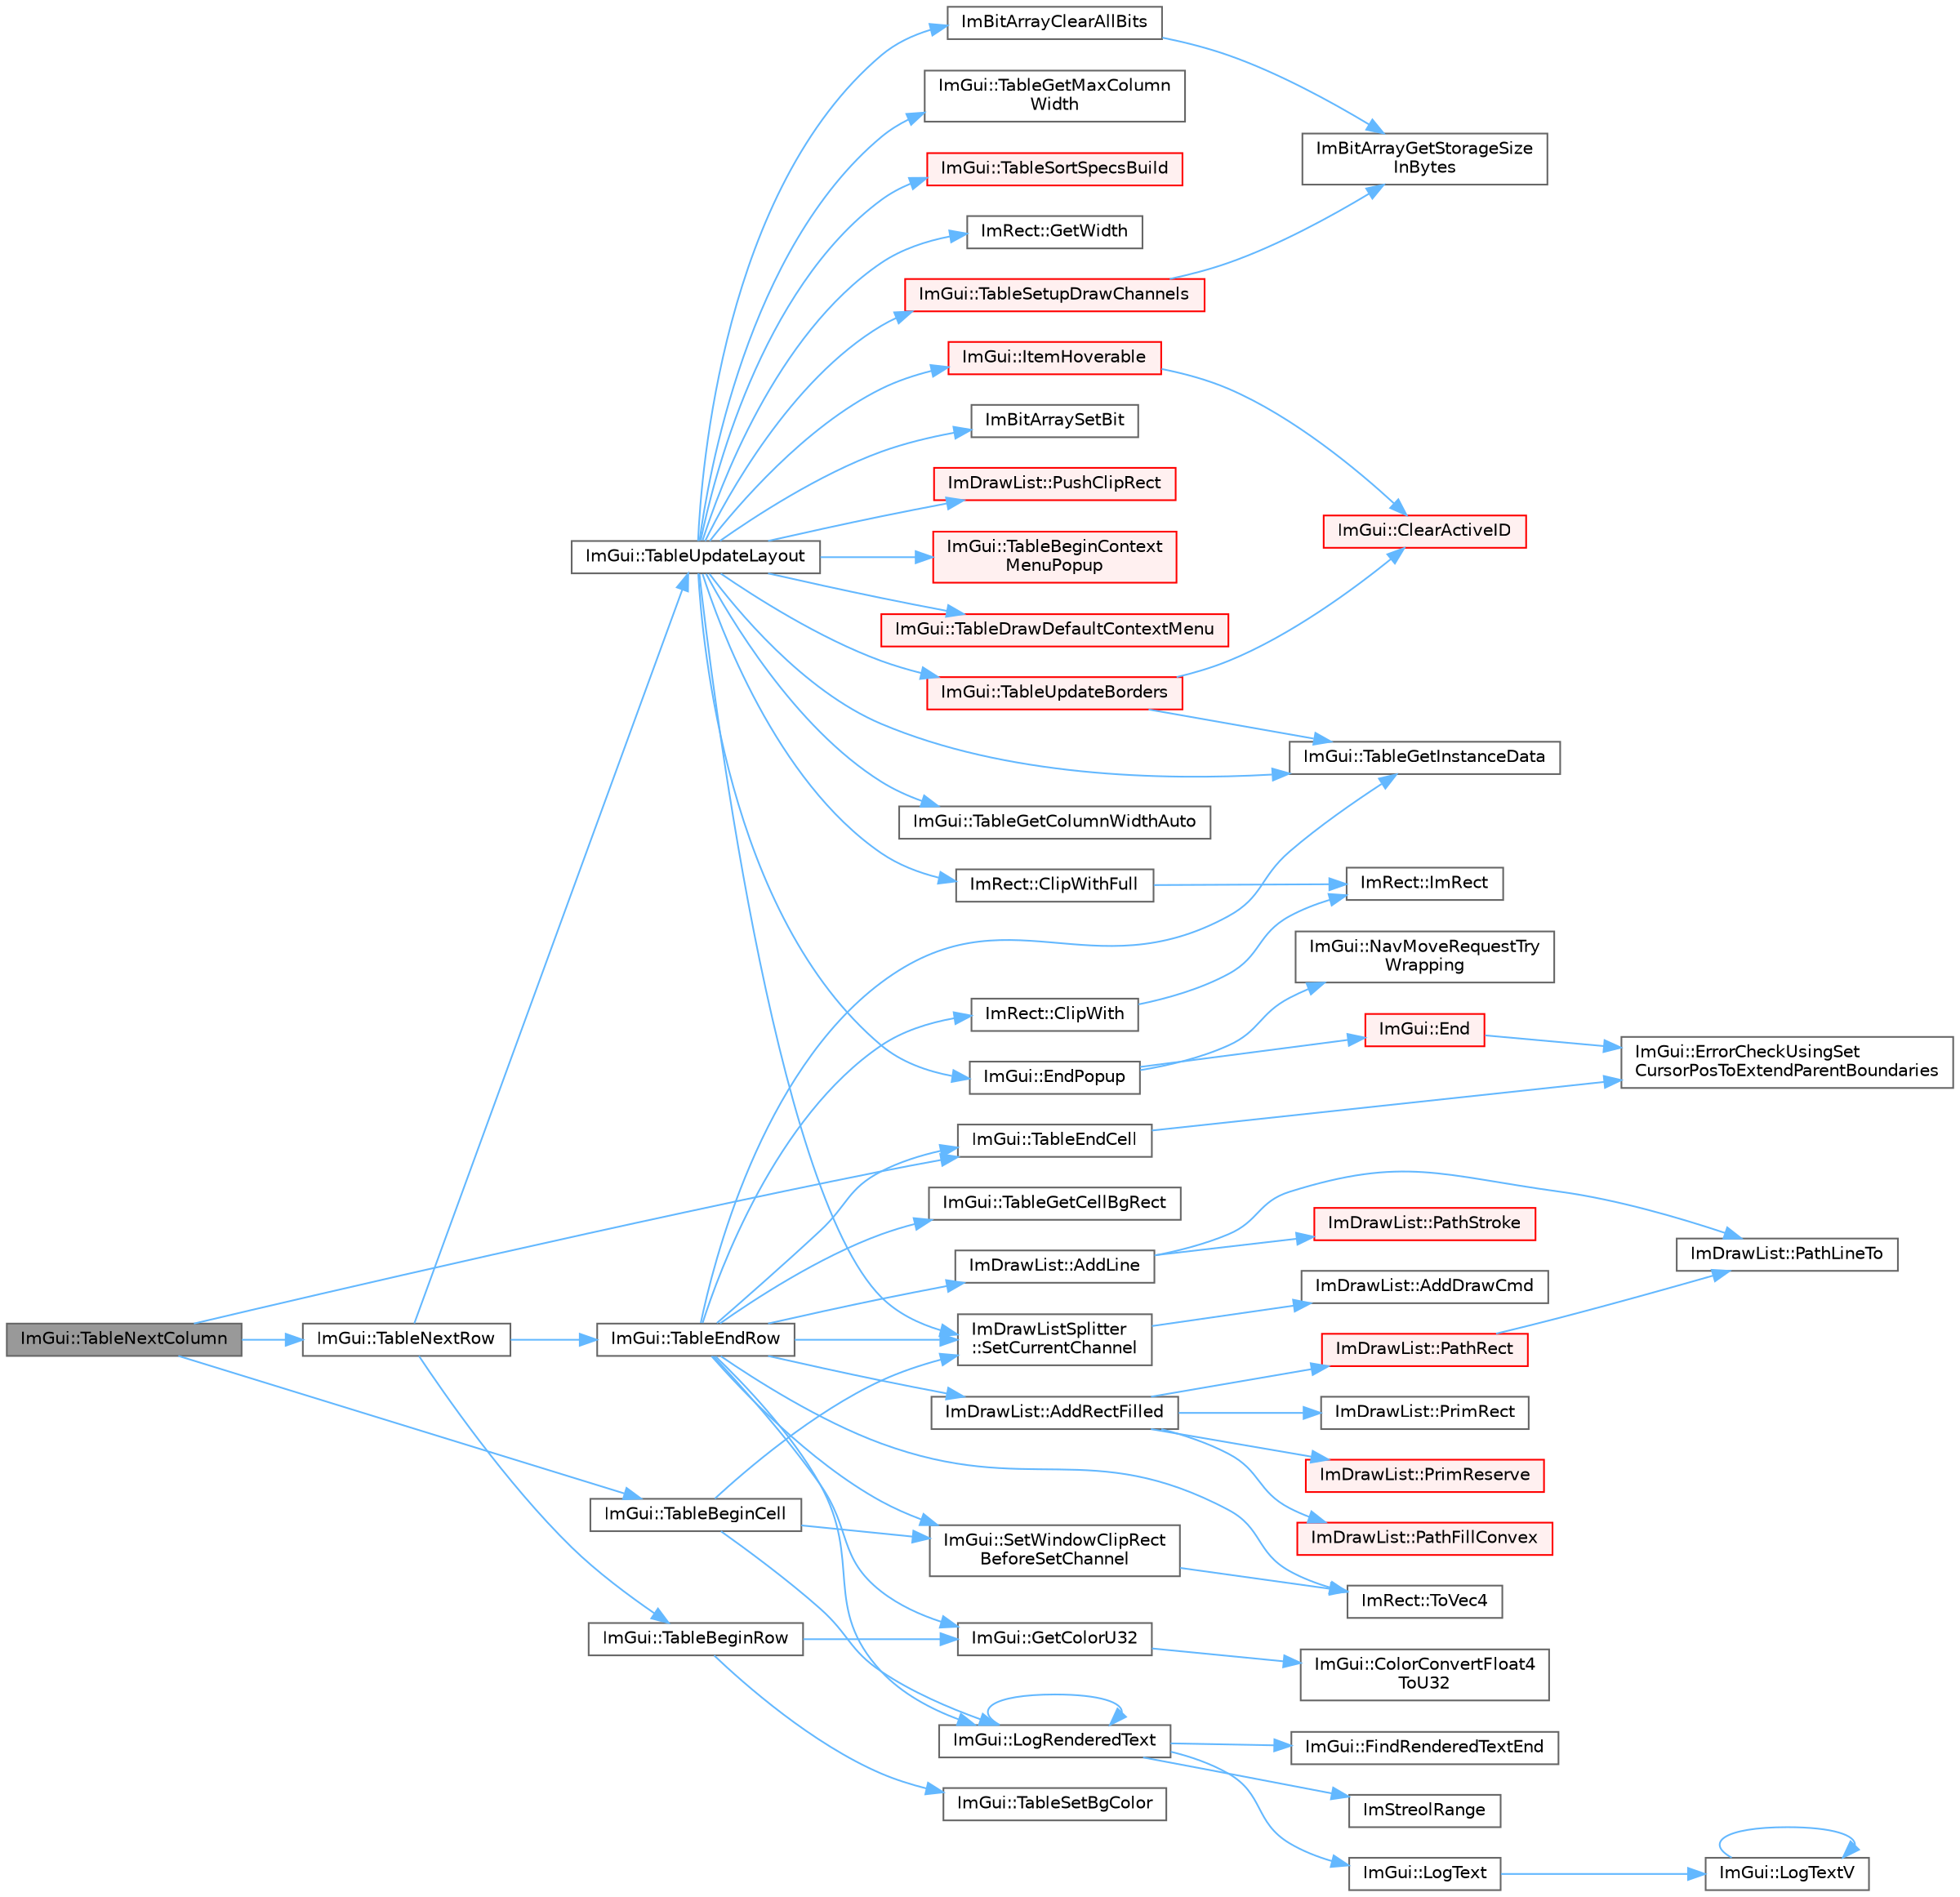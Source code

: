 digraph "ImGui::TableNextColumn"
{
 // LATEX_PDF_SIZE
  bgcolor="transparent";
  edge [fontname=Helvetica,fontsize=10,labelfontname=Helvetica,labelfontsize=10];
  node [fontname=Helvetica,fontsize=10,shape=box,height=0.2,width=0.4];
  rankdir="LR";
  Node1 [id="Node000001",label="ImGui::TableNextColumn",height=0.2,width=0.4,color="gray40", fillcolor="grey60", style="filled", fontcolor="black",tooltip=" "];
  Node1 -> Node2 [id="edge1_Node000001_Node000002",color="steelblue1",style="solid",tooltip=" "];
  Node2 [id="Node000002",label="ImGui::TableBeginCell",height=0.2,width=0.4,color="grey40", fillcolor="white", style="filled",URL="$namespace_im_gui.html#ab6578920318c60f3a18daee1d8711103",tooltip=" "];
  Node2 -> Node3 [id="edge2_Node000002_Node000003",color="steelblue1",style="solid",tooltip=" "];
  Node3 [id="Node000003",label="ImGui::LogRenderedText",height=0.2,width=0.4,color="grey40", fillcolor="white", style="filled",URL="$namespace_im_gui.html#a7a0d62e33f2236ec2f789e24ca0fb56f",tooltip=" "];
  Node3 -> Node4 [id="edge3_Node000003_Node000004",color="steelblue1",style="solid",tooltip=" "];
  Node4 [id="Node000004",label="ImGui::FindRenderedTextEnd",height=0.2,width=0.4,color="grey40", fillcolor="white", style="filled",URL="$namespace_im_gui.html#a7671e1dbc803a31b06081b52a771d83f",tooltip=" "];
  Node3 -> Node5 [id="edge4_Node000003_Node000005",color="steelblue1",style="solid",tooltip=" "];
  Node5 [id="Node000005",label="ImStreolRange",height=0.2,width=0.4,color="grey40", fillcolor="white", style="filled",URL="$imgui_8cpp.html#a03518d9439506b890f4568f682835dba",tooltip=" "];
  Node3 -> Node3 [id="edge5_Node000003_Node000003",color="steelblue1",style="solid",tooltip=" "];
  Node3 -> Node6 [id="edge6_Node000003_Node000006",color="steelblue1",style="solid",tooltip=" "];
  Node6 [id="Node000006",label="ImGui::LogText",height=0.2,width=0.4,color="grey40", fillcolor="white", style="filled",URL="$namespace_im_gui.html#aa548475d8f771ab6524d73d900a41198",tooltip=" "];
  Node6 -> Node7 [id="edge7_Node000006_Node000007",color="steelblue1",style="solid",tooltip=" "];
  Node7 [id="Node000007",label="ImGui::LogTextV",height=0.2,width=0.4,color="grey40", fillcolor="white", style="filled",URL="$namespace_im_gui.html#a98df9ecc95235a208c834945c71df3a0",tooltip=" "];
  Node7 -> Node7 [id="edge8_Node000007_Node000007",color="steelblue1",style="solid",tooltip=" "];
  Node2 -> Node8 [id="edge9_Node000002_Node000008",color="steelblue1",style="solid",tooltip=" "];
  Node8 [id="Node000008",label="ImDrawListSplitter\l::SetCurrentChannel",height=0.2,width=0.4,color="grey40", fillcolor="white", style="filled",URL="$struct_im_draw_list_splitter.html#ad3797b0755caa07f3d69a9e3566eb0e5",tooltip=" "];
  Node8 -> Node9 [id="edge10_Node000008_Node000009",color="steelblue1",style="solid",tooltip=" "];
  Node9 [id="Node000009",label="ImDrawList::AddDrawCmd",height=0.2,width=0.4,color="grey40", fillcolor="white", style="filled",URL="$struct_im_draw_list.html#a846714bb0321c6f1f908767abc8559e6",tooltip=" "];
  Node2 -> Node10 [id="edge11_Node000002_Node000010",color="steelblue1",style="solid",tooltip=" "];
  Node10 [id="Node000010",label="ImGui::SetWindowClipRect\lBeforeSetChannel",height=0.2,width=0.4,color="grey40", fillcolor="white", style="filled",URL="$namespace_im_gui.html#a2451c5a6301b6c1234efc8054b70980b",tooltip=" "];
  Node10 -> Node11 [id="edge12_Node000010_Node000011",color="steelblue1",style="solid",tooltip=" "];
  Node11 [id="Node000011",label="ImRect::ToVec4",height=0.2,width=0.4,color="grey40", fillcolor="white", style="filled",URL="$struct_im_rect.html#a2afeb24632fae3848977ff2772036200",tooltip=" "];
  Node1 -> Node12 [id="edge13_Node000001_Node000012",color="steelblue1",style="solid",tooltip=" "];
  Node12 [id="Node000012",label="ImGui::TableEndCell",height=0.2,width=0.4,color="grey40", fillcolor="white", style="filled",URL="$namespace_im_gui.html#ae2058909b56d7169e34a6cfefb1ac2f3",tooltip=" "];
  Node12 -> Node13 [id="edge14_Node000012_Node000013",color="steelblue1",style="solid",tooltip=" "];
  Node13 [id="Node000013",label="ImGui::ErrorCheckUsingSet\lCursorPosToExtendParentBoundaries",height=0.2,width=0.4,color="grey40", fillcolor="white", style="filled",URL="$namespace_im_gui.html#ad5832500c14abd9e76e376b82701385b",tooltip=" "];
  Node1 -> Node14 [id="edge15_Node000001_Node000014",color="steelblue1",style="solid",tooltip=" "];
  Node14 [id="Node000014",label="ImGui::TableNextRow",height=0.2,width=0.4,color="grey40", fillcolor="white", style="filled",URL="$namespace_im_gui.html#a33511cbfe04b545a1a51b514ab6c208c",tooltip=" "];
  Node14 -> Node15 [id="edge16_Node000014_Node000015",color="steelblue1",style="solid",tooltip=" "];
  Node15 [id="Node000015",label="ImGui::TableBeginRow",height=0.2,width=0.4,color="grey40", fillcolor="white", style="filled",URL="$namespace_im_gui.html#ac966c7257f3c3e557170d1f1089cb09a",tooltip=" "];
  Node15 -> Node16 [id="edge17_Node000015_Node000016",color="steelblue1",style="solid",tooltip=" "];
  Node16 [id="Node000016",label="ImGui::GetColorU32",height=0.2,width=0.4,color="grey40", fillcolor="white", style="filled",URL="$namespace_im_gui.html#a0de2d9bd347d9866511eb8d014e62556",tooltip=" "];
  Node16 -> Node17 [id="edge18_Node000016_Node000017",color="steelblue1",style="solid",tooltip=" "];
  Node17 [id="Node000017",label="ImGui::ColorConvertFloat4\lToU32",height=0.2,width=0.4,color="grey40", fillcolor="white", style="filled",URL="$namespace_im_gui.html#abe2691de0b1a71c774ab24cc91564a94",tooltip=" "];
  Node15 -> Node18 [id="edge19_Node000015_Node000018",color="steelblue1",style="solid",tooltip=" "];
  Node18 [id="Node000018",label="ImGui::TableSetBgColor",height=0.2,width=0.4,color="grey40", fillcolor="white", style="filled",URL="$namespace_im_gui.html#ae8fa85b0cea3c12f73d9432cab64d50a",tooltip=" "];
  Node14 -> Node19 [id="edge20_Node000014_Node000019",color="steelblue1",style="solid",tooltip=" "];
  Node19 [id="Node000019",label="ImGui::TableEndRow",height=0.2,width=0.4,color="grey40", fillcolor="white", style="filled",URL="$namespace_im_gui.html#a6bc4ce6f7ff9f8268473f5e538a1181f",tooltip=" "];
  Node19 -> Node20 [id="edge21_Node000019_Node000020",color="steelblue1",style="solid",tooltip=" "];
  Node20 [id="Node000020",label="ImDrawList::AddLine",height=0.2,width=0.4,color="grey40", fillcolor="white", style="filled",URL="$struct_im_draw_list.html#aa21e5a1c6e00239581f97d344fc0db61",tooltip=" "];
  Node20 -> Node21 [id="edge22_Node000020_Node000021",color="steelblue1",style="solid",tooltip=" "];
  Node21 [id="Node000021",label="ImDrawList::PathLineTo",height=0.2,width=0.4,color="grey40", fillcolor="white", style="filled",URL="$struct_im_draw_list.html#a828d944325ed58d8b57abd3647bffaaf",tooltip=" "];
  Node20 -> Node22 [id="edge23_Node000020_Node000022",color="steelblue1",style="solid",tooltip=" "];
  Node22 [id="Node000022",label="ImDrawList::PathStroke",height=0.2,width=0.4,color="red", fillcolor="#FFF0F0", style="filled",URL="$struct_im_draw_list.html#a60bf9040ef3d09b39c4ba8f5a2a68ae9",tooltip=" "];
  Node19 -> Node26 [id="edge24_Node000019_Node000026",color="steelblue1",style="solid",tooltip=" "];
  Node26 [id="Node000026",label="ImDrawList::AddRectFilled",height=0.2,width=0.4,color="grey40", fillcolor="white", style="filled",URL="$struct_im_draw_list.html#a6b16ab764160b0251d2e7b3bd08c1ffc",tooltip=" "];
  Node26 -> Node27 [id="edge25_Node000026_Node000027",color="steelblue1",style="solid",tooltip=" "];
  Node27 [id="Node000027",label="ImDrawList::PathFillConvex",height=0.2,width=0.4,color="red", fillcolor="#FFF0F0", style="filled",URL="$struct_im_draw_list.html#aea9301cb99ebf4b27f5d3959017567c9",tooltip=" "];
  Node26 -> Node29 [id="edge26_Node000026_Node000029",color="steelblue1",style="solid",tooltip=" "];
  Node29 [id="Node000029",label="ImDrawList::PathRect",height=0.2,width=0.4,color="red", fillcolor="#FFF0F0", style="filled",URL="$struct_im_draw_list.html#a2251eb264ed8b17a253c409787375053",tooltip=" "];
  Node29 -> Node21 [id="edge27_Node000029_Node000021",color="steelblue1",style="solid",tooltip=" "];
  Node26 -> Node33 [id="edge28_Node000026_Node000033",color="steelblue1",style="solid",tooltip=" "];
  Node33 [id="Node000033",label="ImDrawList::PrimRect",height=0.2,width=0.4,color="grey40", fillcolor="white", style="filled",URL="$struct_im_draw_list.html#ae2be093563f1d20b8190b7c423113925",tooltip=" "];
  Node26 -> Node24 [id="edge29_Node000026_Node000024",color="steelblue1",style="solid",tooltip=" "];
  Node24 [id="Node000024",label="ImDrawList::PrimReserve",height=0.2,width=0.4,color="red", fillcolor="#FFF0F0", style="filled",URL="$struct_im_draw_list.html#a879aa38dbfb0344e3e023d65c002c7d7",tooltip=" "];
  Node19 -> Node34 [id="edge30_Node000019_Node000034",color="steelblue1",style="solid",tooltip=" "];
  Node34 [id="Node000034",label="ImRect::ClipWith",height=0.2,width=0.4,color="grey40", fillcolor="white", style="filled",URL="$struct_im_rect.html#ac02d5cf6ce0358aea9ed9df43d368f3f",tooltip=" "];
  Node34 -> Node35 [id="edge31_Node000034_Node000035",color="steelblue1",style="solid",tooltip=" "];
  Node35 [id="Node000035",label="ImRect::ImRect",height=0.2,width=0.4,color="grey40", fillcolor="white", style="filled",URL="$struct_im_rect.html#a1e9548c8a334dfd32eaf4d399aa740e9",tooltip=" "];
  Node19 -> Node16 [id="edge32_Node000019_Node000016",color="steelblue1",style="solid",tooltip=" "];
  Node19 -> Node3 [id="edge33_Node000019_Node000003",color="steelblue1",style="solid",tooltip=" "];
  Node19 -> Node8 [id="edge34_Node000019_Node000008",color="steelblue1",style="solid",tooltip=" "];
  Node19 -> Node10 [id="edge35_Node000019_Node000010",color="steelblue1",style="solid",tooltip=" "];
  Node19 -> Node12 [id="edge36_Node000019_Node000012",color="steelblue1",style="solid",tooltip=" "];
  Node19 -> Node36 [id="edge37_Node000019_Node000036",color="steelblue1",style="solid",tooltip=" "];
  Node36 [id="Node000036",label="ImGui::TableGetCellBgRect",height=0.2,width=0.4,color="grey40", fillcolor="white", style="filled",URL="$namespace_im_gui.html#aa778a80828627fcd199784f4591a97d1",tooltip=" "];
  Node19 -> Node37 [id="edge38_Node000019_Node000037",color="steelblue1",style="solid",tooltip=" "];
  Node37 [id="Node000037",label="ImGui::TableGetInstanceData",height=0.2,width=0.4,color="grey40", fillcolor="white", style="filled",URL="$namespace_im_gui.html#aaf5b122b1f088db308b44508c240b05f",tooltip=" "];
  Node19 -> Node11 [id="edge39_Node000019_Node000011",color="steelblue1",style="solid",tooltip=" "];
  Node14 -> Node38 [id="edge40_Node000014_Node000038",color="steelblue1",style="solid",tooltip=" "];
  Node38 [id="Node000038",label="ImGui::TableUpdateLayout",height=0.2,width=0.4,color="grey40", fillcolor="white", style="filled",URL="$namespace_im_gui.html#a890d76a0ec9efc98765c226884e3e32a",tooltip=" "];
  Node38 -> Node39 [id="edge41_Node000038_Node000039",color="steelblue1",style="solid",tooltip=" "];
  Node39 [id="Node000039",label="ImRect::ClipWithFull",height=0.2,width=0.4,color="grey40", fillcolor="white", style="filled",URL="$struct_im_rect.html#a32a5aaca4161b5ffa3f352d293a449ff",tooltip=" "];
  Node39 -> Node35 [id="edge42_Node000039_Node000035",color="steelblue1",style="solid",tooltip=" "];
  Node38 -> Node40 [id="edge43_Node000038_Node000040",color="steelblue1",style="solid",tooltip=" "];
  Node40 [id="Node000040",label="ImGui::EndPopup",height=0.2,width=0.4,color="grey40", fillcolor="white", style="filled",URL="$namespace_im_gui.html#aa6a9b5696f2ea7eed7683425fc77b8f2",tooltip=" "];
  Node40 -> Node41 [id="edge44_Node000040_Node000041",color="steelblue1",style="solid",tooltip=" "];
  Node41 [id="Node000041",label="ImGui::End",height=0.2,width=0.4,color="red", fillcolor="#FFF0F0", style="filled",URL="$namespace_im_gui.html#a5479d93794a004c67ceb6d13f37c8254",tooltip=" "];
  Node41 -> Node13 [id="edge45_Node000041_Node000013",color="steelblue1",style="solid",tooltip=" "];
  Node40 -> Node95 [id="edge46_Node000040_Node000095",color="steelblue1",style="solid",tooltip=" "];
  Node95 [id="Node000095",label="ImGui::NavMoveRequestTry\lWrapping",height=0.2,width=0.4,color="grey40", fillcolor="white", style="filled",URL="$namespace_im_gui.html#a95a9a1a5411cccb918fc29a0b0d3f953",tooltip=" "];
  Node38 -> Node96 [id="edge47_Node000038_Node000096",color="steelblue1",style="solid",tooltip=" "];
  Node96 [id="Node000096",label="ImRect::GetWidth",height=0.2,width=0.4,color="grey40", fillcolor="white", style="filled",URL="$struct_im_rect.html#afa75cb8491f20901c96166d17dcddac4",tooltip=" "];
  Node38 -> Node97 [id="edge48_Node000038_Node000097",color="steelblue1",style="solid",tooltip=" "];
  Node97 [id="Node000097",label="ImBitArrayClearAllBits",height=0.2,width=0.4,color="grey40", fillcolor="white", style="filled",URL="$imgui__internal_8h.html#a588b9a9472e2ba9d051f16b2c7c73f44",tooltip=" "];
  Node97 -> Node98 [id="edge49_Node000097_Node000098",color="steelblue1",style="solid",tooltip=" "];
  Node98 [id="Node000098",label="ImBitArrayGetStorageSize\lInBytes",height=0.2,width=0.4,color="grey40", fillcolor="white", style="filled",URL="$imgui__internal_8h.html#afa514da2ff9ab03ce4fa8c390d99bb63",tooltip=" "];
  Node38 -> Node99 [id="edge50_Node000038_Node000099",color="steelblue1",style="solid",tooltip=" "];
  Node99 [id="Node000099",label="ImBitArraySetBit",height=0.2,width=0.4,color="grey40", fillcolor="white", style="filled",URL="$imgui__internal_8h.html#a1ae2766a00f274b81a06cc5f0b5bd3ab",tooltip=" "];
  Node38 -> Node100 [id="edge51_Node000038_Node000100",color="steelblue1",style="solid",tooltip=" "];
  Node100 [id="Node000100",label="ImGui::ItemHoverable",height=0.2,width=0.4,color="red", fillcolor="#FFF0F0", style="filled",URL="$namespace_im_gui.html#a1d7304e335dbe35c4d97b67854111ed2",tooltip=" "];
  Node100 -> Node101 [id="edge52_Node000100_Node000101",color="steelblue1",style="solid",tooltip=" "];
  Node101 [id="Node000101",label="ImGui::ClearActiveID",height=0.2,width=0.4,color="red", fillcolor="#FFF0F0", style="filled",URL="$namespace_im_gui.html#a17ff60ad1e2669130ac38a04d16eb354",tooltip=" "];
  Node38 -> Node66 [id="edge53_Node000038_Node000066",color="steelblue1",style="solid",tooltip=" "];
  Node66 [id="Node000066",label="ImDrawList::PushClipRect",height=0.2,width=0.4,color="red", fillcolor="#FFF0F0", style="filled",URL="$struct_im_draw_list.html#a608a9d9a83715ba87dced8321ed64329",tooltip=" "];
  Node38 -> Node8 [id="edge54_Node000038_Node000008",color="steelblue1",style="solid",tooltip=" "];
  Node38 -> Node107 [id="edge55_Node000038_Node000107",color="steelblue1",style="solid",tooltip=" "];
  Node107 [id="Node000107",label="ImGui::TableBeginContext\lMenuPopup",height=0.2,width=0.4,color="red", fillcolor="#FFF0F0", style="filled",URL="$namespace_im_gui.html#ac5ffd2621218c244f701317f9086e6ff",tooltip=" "];
  Node38 -> Node163 [id="edge56_Node000038_Node000163",color="steelblue1",style="solid",tooltip=" "];
  Node163 [id="Node000163",label="ImGui::TableDrawDefaultContextMenu",height=0.2,width=0.4,color="red", fillcolor="#FFF0F0", style="filled",URL="$namespace_im_gui.html#affbabc4a2c721b20ab7106d62be19385",tooltip=" "];
  Node38 -> Node209 [id="edge57_Node000038_Node000209",color="steelblue1",style="solid",tooltip=" "];
  Node209 [id="Node000209",label="ImGui::TableGetColumnWidthAuto",height=0.2,width=0.4,color="grey40", fillcolor="white", style="filled",URL="$namespace_im_gui.html#adb37a5d79b71507de590924cd53e1e62",tooltip=" "];
  Node38 -> Node37 [id="edge58_Node000038_Node000037",color="steelblue1",style="solid",tooltip=" "];
  Node38 -> Node210 [id="edge59_Node000038_Node000210",color="steelblue1",style="solid",tooltip=" "];
  Node210 [id="Node000210",label="ImGui::TableGetMaxColumn\lWidth",height=0.2,width=0.4,color="grey40", fillcolor="white", style="filled",URL="$namespace_im_gui.html#acd435c37aed7c3aa11eb71a8dee09e78",tooltip=" "];
  Node38 -> Node211 [id="edge60_Node000038_Node000211",color="steelblue1",style="solid",tooltip=" "];
  Node211 [id="Node000211",label="ImGui::TableSetupDrawChannels",height=0.2,width=0.4,color="red", fillcolor="#FFF0F0", style="filled",URL="$namespace_im_gui.html#aa15ef562cd5d5166e9774472fc6d10c6",tooltip=" "];
  Node211 -> Node98 [id="edge61_Node000211_Node000098",color="steelblue1",style="solid",tooltip=" "];
  Node38 -> Node212 [id="edge62_Node000038_Node000212",color="steelblue1",style="solid",tooltip=" "];
  Node212 [id="Node000212",label="ImGui::TableSortSpecsBuild",height=0.2,width=0.4,color="red", fillcolor="#FFF0F0", style="filled",URL="$namespace_im_gui.html#a045bb5e3e5947c10260a4889b50e3e35",tooltip=" "];
  Node38 -> Node214 [id="edge63_Node000038_Node000214",color="steelblue1",style="solid",tooltip=" "];
  Node214 [id="Node000214",label="ImGui::TableUpdateBorders",height=0.2,width=0.4,color="red", fillcolor="#FFF0F0", style="filled",URL="$namespace_im_gui.html#a339483446800bd4c7d2e4f5683e21de0",tooltip=" "];
  Node214 -> Node101 [id="edge64_Node000214_Node000101",color="steelblue1",style="solid",tooltip=" "];
  Node214 -> Node37 [id="edge65_Node000214_Node000037",color="steelblue1",style="solid",tooltip=" "];
}
